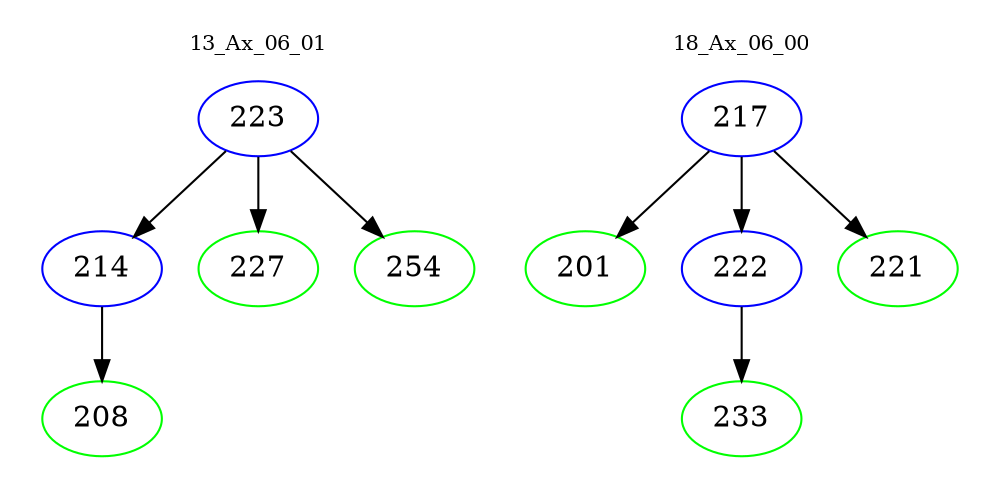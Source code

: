 digraph{
subgraph cluster_0 {
color = white
label = "13_Ax_06_01";
fontsize=10;
T0_223 [label="223", color="blue"]
T0_223 -> T0_214 [color="black"]
T0_214 [label="214", color="blue"]
T0_214 -> T0_208 [color="black"]
T0_208 [label="208", color="green"]
T0_223 -> T0_227 [color="black"]
T0_227 [label="227", color="green"]
T0_223 -> T0_254 [color="black"]
T0_254 [label="254", color="green"]
}
subgraph cluster_1 {
color = white
label = "18_Ax_06_00";
fontsize=10;
T1_217 [label="217", color="blue"]
T1_217 -> T1_201 [color="black"]
T1_201 [label="201", color="green"]
T1_217 -> T1_222 [color="black"]
T1_222 [label="222", color="blue"]
T1_222 -> T1_233 [color="black"]
T1_233 [label="233", color="green"]
T1_217 -> T1_221 [color="black"]
T1_221 [label="221", color="green"]
}
}
